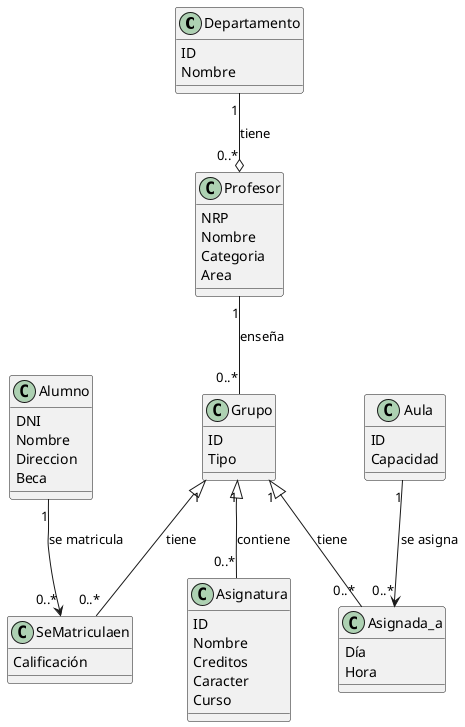 @startuml

class Departamento {
  ID
  Nombre
}

class Profesor {
  NRP
  Nombre
  Categoria
  Area
}

class Grupo {
  ID
  Tipo
}

class SeMatriculaen {
  Calificación
}

class Alumno {
  DNI
  Nombre
  Direccion
  Beca
}

class Asignatura {
  ID
  Nombre
  Creditos
  Caracter
  Curso
}

class Asignada_a {
  Día
  Hora
}

class Aula {
  ID
  Capacidad
}

Departamento "1" --o "0..*" Profesor : "tiene"
Profesor "1" -- "0..*" Grupo : "enseña"
Grupo "1" <|-- "0..*" Asignatura : "contiene"
Grupo "1" <|-- "0..*" Asignada_a : "tiene"
Aula "1" --> "0..*" Asignada_a : "se asigna"
Grupo "1" <|-- "0..*" SeMatriculaen : "tiene"
Alumno "1" --> "0..*" SeMatriculaen : "se matricula"

@enduml
